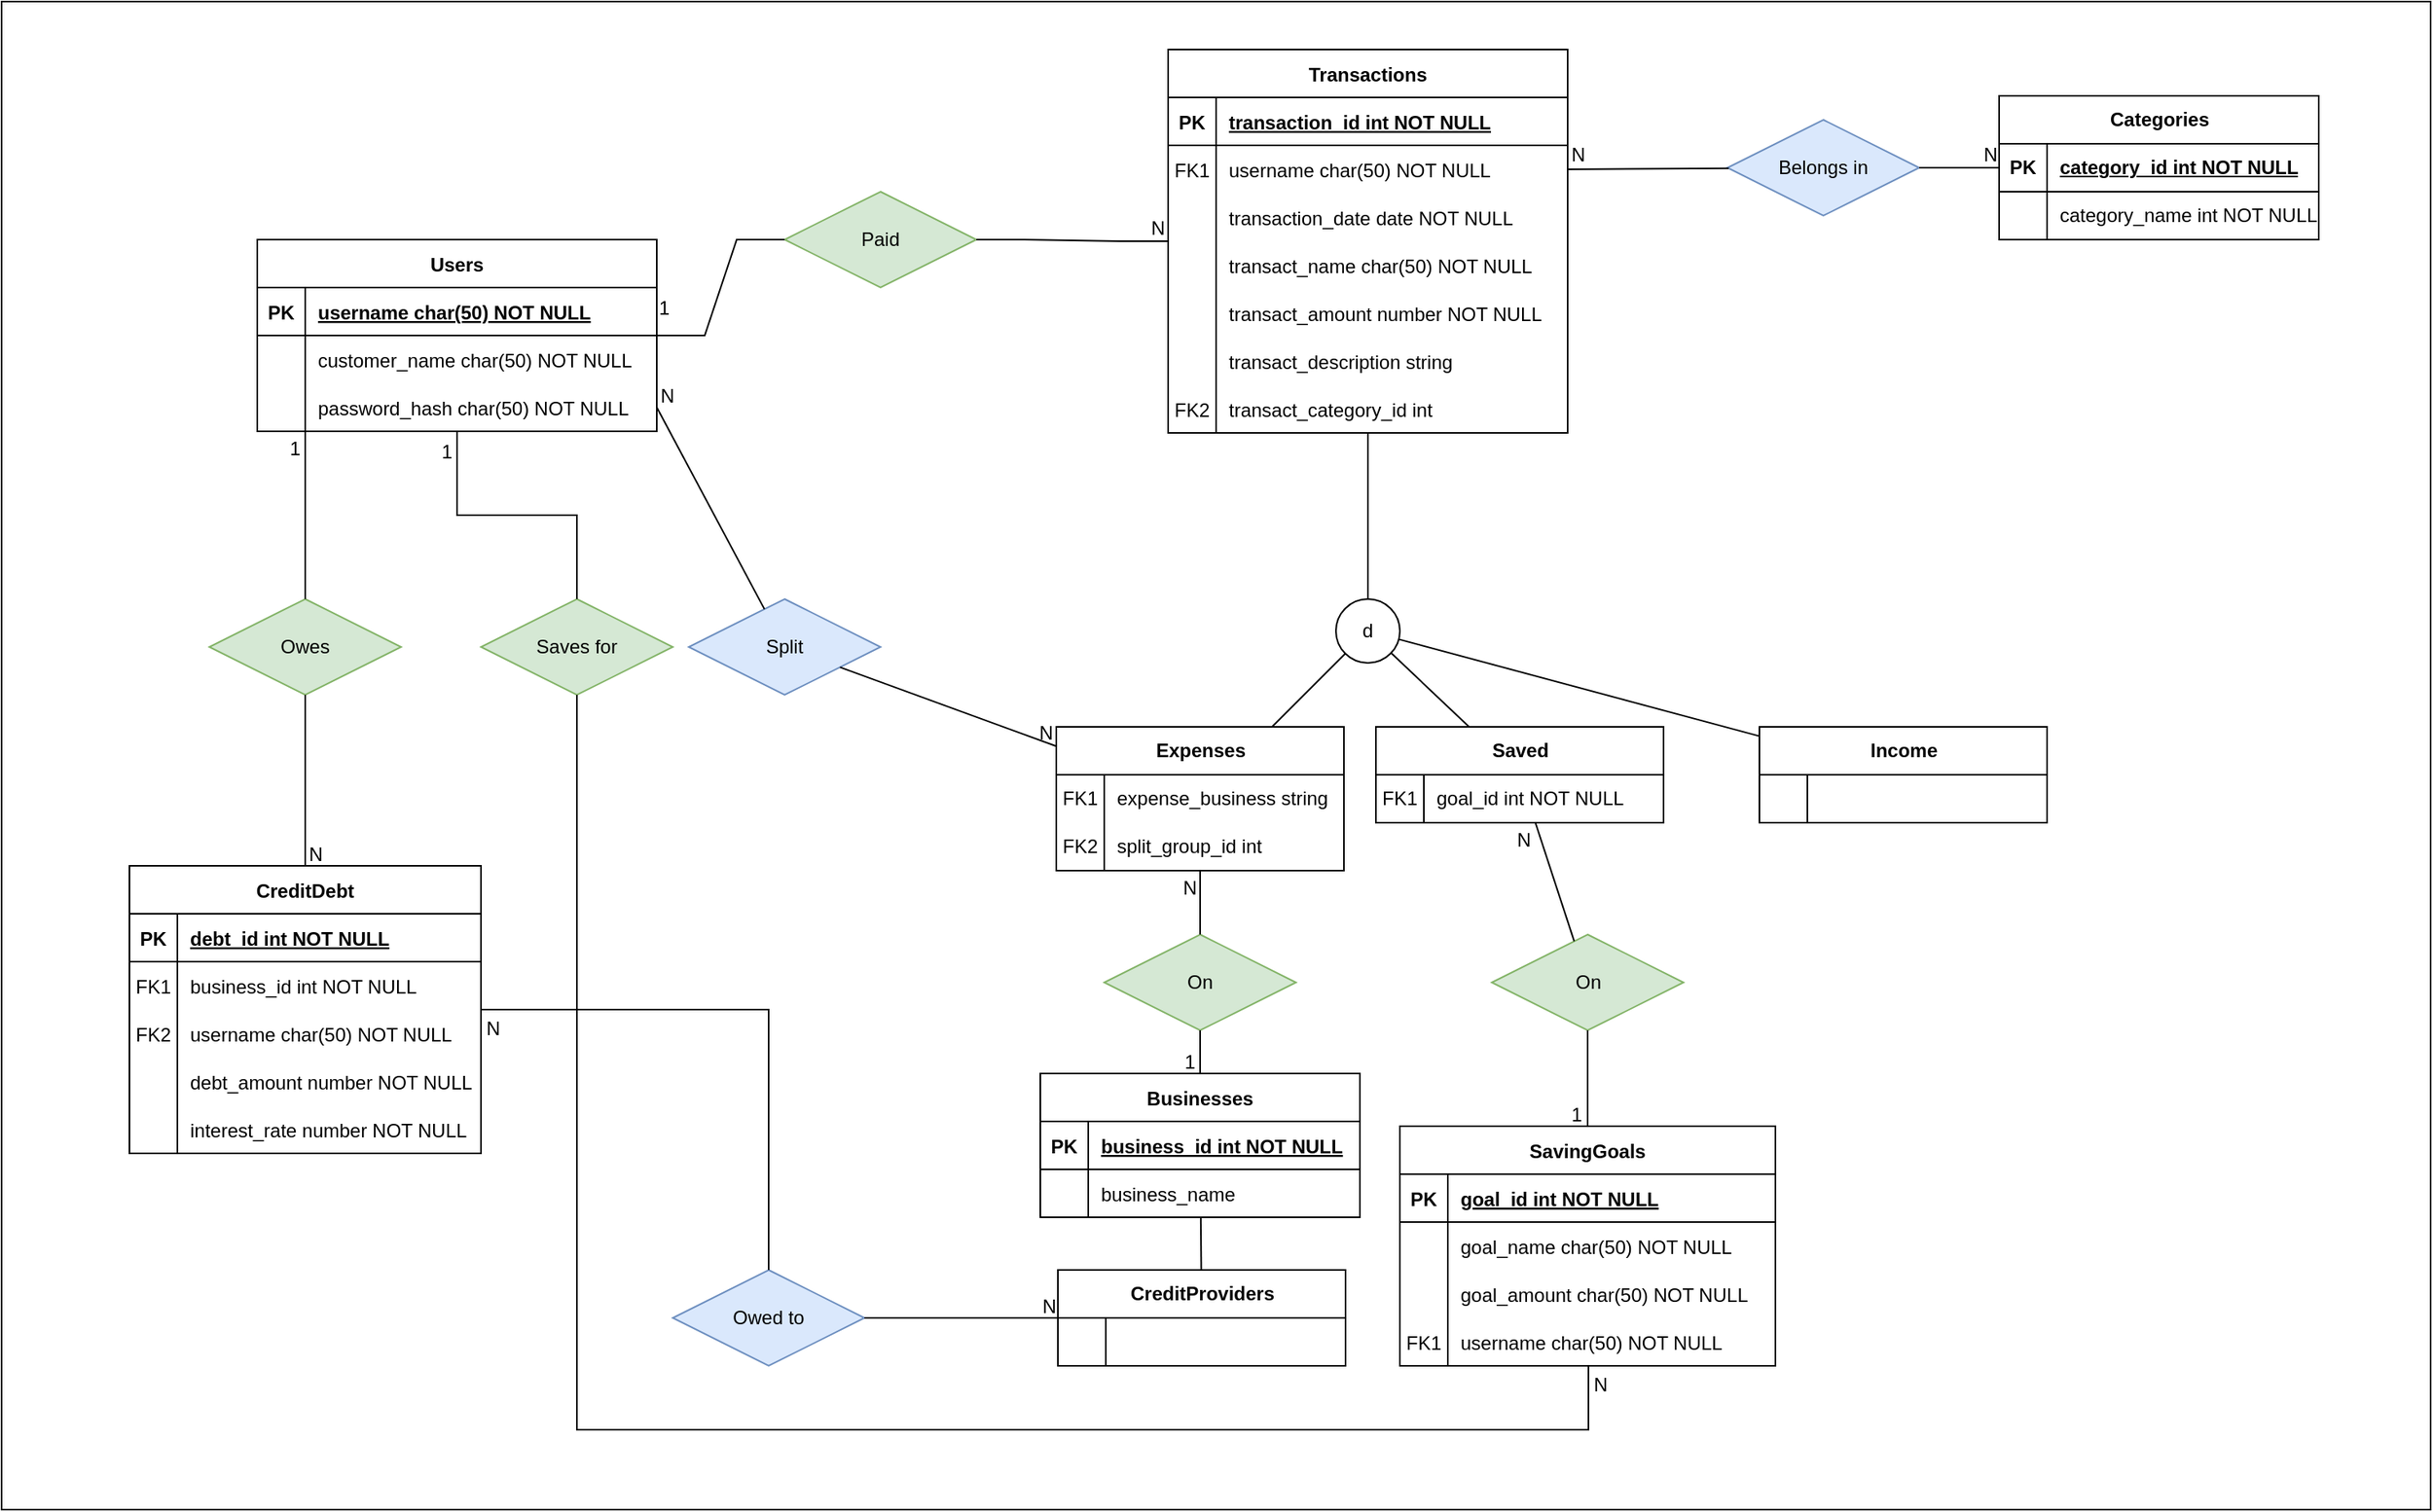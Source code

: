 <mxfile version="26.0.4">
  <diagram id="R2lEEEUBdFMjLlhIrx00" name="Page-1">
    <mxGraphModel dx="2443" dy="929" grid="1" gridSize="10" guides="1" tooltips="1" connect="1" arrows="1" fold="1" page="1" pageScale="1" pageWidth="850" pageHeight="1100" math="0" shadow="0" extFonts="Permanent Marker^https://fonts.googleapis.com/css?family=Permanent+Marker">
      <root>
        <mxCell id="0" />
        <mxCell id="1" parent="0" />
        <mxCell id="tfJvLfBCRSA_W7kXZSC0-246" value="" style="rounded=0;whiteSpace=wrap;html=1;" vertex="1" parent="1">
          <mxGeometry x="-360" y="16" width="1520" height="944" as="geometry" />
        </mxCell>
        <mxCell id="C-vyLk0tnHw3VtMMgP7b-2" value="Transactions" style="shape=table;startSize=30;container=1;collapsible=1;childLayout=tableLayout;fixedRows=1;rowLines=0;fontStyle=1;align=center;resizeLast=1;" parent="1" vertex="1">
          <mxGeometry x="370" y="46" width="250" height="240" as="geometry" />
        </mxCell>
        <mxCell id="C-vyLk0tnHw3VtMMgP7b-3" value="" style="shape=partialRectangle;collapsible=0;dropTarget=0;pointerEvents=0;fillColor=none;points=[[0,0.5],[1,0.5]];portConstraint=eastwest;top=0;left=0;right=0;bottom=1;" parent="C-vyLk0tnHw3VtMMgP7b-2" vertex="1">
          <mxGeometry y="30" width="250" height="30" as="geometry" />
        </mxCell>
        <mxCell id="C-vyLk0tnHw3VtMMgP7b-4" value="PK" style="shape=partialRectangle;overflow=hidden;connectable=0;fillColor=none;top=0;left=0;bottom=0;right=0;fontStyle=1;" parent="C-vyLk0tnHw3VtMMgP7b-3" vertex="1">
          <mxGeometry width="30" height="30" as="geometry">
            <mxRectangle width="30" height="30" as="alternateBounds" />
          </mxGeometry>
        </mxCell>
        <mxCell id="C-vyLk0tnHw3VtMMgP7b-5" value="transaction_id int NOT NULL " style="shape=partialRectangle;overflow=hidden;connectable=0;fillColor=none;top=0;left=0;bottom=0;right=0;align=left;spacingLeft=6;fontStyle=5;" parent="C-vyLk0tnHw3VtMMgP7b-3" vertex="1">
          <mxGeometry x="30" width="220" height="30" as="geometry">
            <mxRectangle width="220" height="30" as="alternateBounds" />
          </mxGeometry>
        </mxCell>
        <mxCell id="C-vyLk0tnHw3VtMMgP7b-6" value="" style="shape=partialRectangle;collapsible=0;dropTarget=0;pointerEvents=0;fillColor=none;points=[[0,0.5],[1,0.5]];portConstraint=eastwest;top=0;left=0;right=0;bottom=0;" parent="C-vyLk0tnHw3VtMMgP7b-2" vertex="1">
          <mxGeometry y="60" width="250" height="30" as="geometry" />
        </mxCell>
        <mxCell id="C-vyLk0tnHw3VtMMgP7b-7" value="FK1" style="shape=partialRectangle;overflow=hidden;connectable=0;fillColor=none;top=0;left=0;bottom=0;right=0;" parent="C-vyLk0tnHw3VtMMgP7b-6" vertex="1">
          <mxGeometry width="30" height="30" as="geometry">
            <mxRectangle width="30" height="30" as="alternateBounds" />
          </mxGeometry>
        </mxCell>
        <mxCell id="C-vyLk0tnHw3VtMMgP7b-8" value="username char(50) NOT NULL" style="shape=partialRectangle;overflow=hidden;connectable=0;fillColor=none;top=0;left=0;bottom=0;right=0;align=left;spacingLeft=6;" parent="C-vyLk0tnHw3VtMMgP7b-6" vertex="1">
          <mxGeometry x="30" width="220" height="30" as="geometry">
            <mxRectangle width="220" height="30" as="alternateBounds" />
          </mxGeometry>
        </mxCell>
        <mxCell id="C-vyLk0tnHw3VtMMgP7b-9" value="" style="shape=partialRectangle;collapsible=0;dropTarget=0;pointerEvents=0;fillColor=none;points=[[0,0.5],[1,0.5]];portConstraint=eastwest;top=0;left=0;right=0;bottom=0;" parent="C-vyLk0tnHw3VtMMgP7b-2" vertex="1">
          <mxGeometry y="90" width="250" height="30" as="geometry" />
        </mxCell>
        <mxCell id="C-vyLk0tnHw3VtMMgP7b-10" value="" style="shape=partialRectangle;overflow=hidden;connectable=0;fillColor=none;top=0;left=0;bottom=0;right=0;" parent="C-vyLk0tnHw3VtMMgP7b-9" vertex="1">
          <mxGeometry width="30" height="30" as="geometry">
            <mxRectangle width="30" height="30" as="alternateBounds" />
          </mxGeometry>
        </mxCell>
        <mxCell id="C-vyLk0tnHw3VtMMgP7b-11" value="transaction_date date NOT NULL" style="shape=partialRectangle;overflow=hidden;connectable=0;fillColor=none;top=0;left=0;bottom=0;right=0;align=left;spacingLeft=6;" parent="C-vyLk0tnHw3VtMMgP7b-9" vertex="1">
          <mxGeometry x="30" width="220" height="30" as="geometry">
            <mxRectangle width="220" height="30" as="alternateBounds" />
          </mxGeometry>
        </mxCell>
        <mxCell id="tfJvLfBCRSA_W7kXZSC0-17" value="" style="shape=partialRectangle;collapsible=0;dropTarget=0;pointerEvents=0;fillColor=none;points=[[0,0.5],[1,0.5]];portConstraint=eastwest;top=0;left=0;right=0;bottom=0;" vertex="1" parent="C-vyLk0tnHw3VtMMgP7b-2">
          <mxGeometry y="120" width="250" height="30" as="geometry" />
        </mxCell>
        <mxCell id="tfJvLfBCRSA_W7kXZSC0-18" value="" style="shape=partialRectangle;overflow=hidden;connectable=0;fillColor=none;top=0;left=0;bottom=0;right=0;" vertex="1" parent="tfJvLfBCRSA_W7kXZSC0-17">
          <mxGeometry width="30" height="30" as="geometry">
            <mxRectangle width="30" height="30" as="alternateBounds" />
          </mxGeometry>
        </mxCell>
        <mxCell id="tfJvLfBCRSA_W7kXZSC0-19" value="transact_name char(50) NOT NULL" style="shape=partialRectangle;overflow=hidden;connectable=0;fillColor=none;top=0;left=0;bottom=0;right=0;align=left;spacingLeft=6;" vertex="1" parent="tfJvLfBCRSA_W7kXZSC0-17">
          <mxGeometry x="30" width="220" height="30" as="geometry">
            <mxRectangle width="220" height="30" as="alternateBounds" />
          </mxGeometry>
        </mxCell>
        <mxCell id="tfJvLfBCRSA_W7kXZSC0-20" value="" style="shape=partialRectangle;collapsible=0;dropTarget=0;pointerEvents=0;fillColor=none;points=[[0,0.5],[1,0.5]];portConstraint=eastwest;top=0;left=0;right=0;bottom=0;" vertex="1" parent="C-vyLk0tnHw3VtMMgP7b-2">
          <mxGeometry y="150" width="250" height="30" as="geometry" />
        </mxCell>
        <mxCell id="tfJvLfBCRSA_W7kXZSC0-21" value="" style="shape=partialRectangle;overflow=hidden;connectable=0;fillColor=none;top=0;left=0;bottom=0;right=0;" vertex="1" parent="tfJvLfBCRSA_W7kXZSC0-20">
          <mxGeometry width="30" height="30" as="geometry">
            <mxRectangle width="30" height="30" as="alternateBounds" />
          </mxGeometry>
        </mxCell>
        <mxCell id="tfJvLfBCRSA_W7kXZSC0-22" value="transact_amount number NOT NULL" style="shape=partialRectangle;overflow=hidden;connectable=0;fillColor=none;top=0;left=0;bottom=0;right=0;align=left;spacingLeft=6;" vertex="1" parent="tfJvLfBCRSA_W7kXZSC0-20">
          <mxGeometry x="30" width="220" height="30" as="geometry">
            <mxRectangle width="220" height="30" as="alternateBounds" />
          </mxGeometry>
        </mxCell>
        <mxCell id="tfJvLfBCRSA_W7kXZSC0-35" value="" style="shape=partialRectangle;collapsible=0;dropTarget=0;pointerEvents=0;fillColor=none;points=[[0,0.5],[1,0.5]];portConstraint=eastwest;top=0;left=0;right=0;bottom=0;" vertex="1" parent="C-vyLk0tnHw3VtMMgP7b-2">
          <mxGeometry y="180" width="250" height="30" as="geometry" />
        </mxCell>
        <mxCell id="tfJvLfBCRSA_W7kXZSC0-36" value="" style="shape=partialRectangle;overflow=hidden;connectable=0;fillColor=none;top=0;left=0;bottom=0;right=0;" vertex="1" parent="tfJvLfBCRSA_W7kXZSC0-35">
          <mxGeometry width="30" height="30" as="geometry">
            <mxRectangle width="30" height="30" as="alternateBounds" />
          </mxGeometry>
        </mxCell>
        <mxCell id="tfJvLfBCRSA_W7kXZSC0-37" value="transact_description string" style="shape=partialRectangle;overflow=hidden;connectable=0;fillColor=none;top=0;left=0;bottom=0;right=0;align=left;spacingLeft=6;" vertex="1" parent="tfJvLfBCRSA_W7kXZSC0-35">
          <mxGeometry x="30" width="220" height="30" as="geometry">
            <mxRectangle width="220" height="30" as="alternateBounds" />
          </mxGeometry>
        </mxCell>
        <mxCell id="tfJvLfBCRSA_W7kXZSC0-173" value="" style="shape=partialRectangle;collapsible=0;dropTarget=0;pointerEvents=0;fillColor=none;points=[[0,0.5],[1,0.5]];portConstraint=eastwest;top=0;left=0;right=0;bottom=0;" vertex="1" parent="C-vyLk0tnHw3VtMMgP7b-2">
          <mxGeometry y="210" width="250" height="30" as="geometry" />
        </mxCell>
        <mxCell id="tfJvLfBCRSA_W7kXZSC0-174" value="FK2" style="shape=partialRectangle;overflow=hidden;connectable=0;fillColor=none;top=0;left=0;bottom=0;right=0;" vertex="1" parent="tfJvLfBCRSA_W7kXZSC0-173">
          <mxGeometry width="30" height="30" as="geometry">
            <mxRectangle width="30" height="30" as="alternateBounds" />
          </mxGeometry>
        </mxCell>
        <mxCell id="tfJvLfBCRSA_W7kXZSC0-175" value="transact_category_id int" style="shape=partialRectangle;overflow=hidden;connectable=0;fillColor=none;top=0;left=0;bottom=0;right=0;align=left;spacingLeft=6;" vertex="1" parent="tfJvLfBCRSA_W7kXZSC0-173">
          <mxGeometry x="30" width="220" height="30" as="geometry">
            <mxRectangle width="220" height="30" as="alternateBounds" />
          </mxGeometry>
        </mxCell>
        <mxCell id="C-vyLk0tnHw3VtMMgP7b-23" value="Users" style="shape=table;startSize=30;container=1;collapsible=1;childLayout=tableLayout;fixedRows=1;rowLines=0;fontStyle=1;align=center;resizeLast=1;" parent="1" vertex="1">
          <mxGeometry x="-200" y="165" width="250" height="120" as="geometry" />
        </mxCell>
        <mxCell id="C-vyLk0tnHw3VtMMgP7b-24" value="" style="shape=partialRectangle;collapsible=0;dropTarget=0;pointerEvents=0;fillColor=none;points=[[0,0.5],[1,0.5]];portConstraint=eastwest;top=0;left=0;right=0;bottom=1;" parent="C-vyLk0tnHw3VtMMgP7b-23" vertex="1">
          <mxGeometry y="30" width="250" height="30" as="geometry" />
        </mxCell>
        <mxCell id="C-vyLk0tnHw3VtMMgP7b-25" value="PK" style="shape=partialRectangle;overflow=hidden;connectable=0;fillColor=none;top=0;left=0;bottom=0;right=0;fontStyle=1;" parent="C-vyLk0tnHw3VtMMgP7b-24" vertex="1">
          <mxGeometry width="30" height="30" as="geometry">
            <mxRectangle width="30" height="30" as="alternateBounds" />
          </mxGeometry>
        </mxCell>
        <mxCell id="C-vyLk0tnHw3VtMMgP7b-26" value="username char(50) NOT NULL " style="shape=partialRectangle;overflow=hidden;connectable=0;fillColor=none;top=0;left=0;bottom=0;right=0;align=left;spacingLeft=6;fontStyle=5;" parent="C-vyLk0tnHw3VtMMgP7b-24" vertex="1">
          <mxGeometry x="30" width="220" height="30" as="geometry">
            <mxRectangle width="220" height="30" as="alternateBounds" />
          </mxGeometry>
        </mxCell>
        <mxCell id="C-vyLk0tnHw3VtMMgP7b-27" value="" style="shape=partialRectangle;collapsible=0;dropTarget=0;pointerEvents=0;fillColor=none;points=[[0,0.5],[1,0.5]];portConstraint=eastwest;top=0;left=0;right=0;bottom=0;" parent="C-vyLk0tnHw3VtMMgP7b-23" vertex="1">
          <mxGeometry y="60" width="250" height="30" as="geometry" />
        </mxCell>
        <mxCell id="C-vyLk0tnHw3VtMMgP7b-28" value="" style="shape=partialRectangle;overflow=hidden;connectable=0;fillColor=none;top=0;left=0;bottom=0;right=0;" parent="C-vyLk0tnHw3VtMMgP7b-27" vertex="1">
          <mxGeometry width="30" height="30" as="geometry">
            <mxRectangle width="30" height="30" as="alternateBounds" />
          </mxGeometry>
        </mxCell>
        <mxCell id="C-vyLk0tnHw3VtMMgP7b-29" value="customer_name char(50) NOT NULL" style="shape=partialRectangle;overflow=hidden;connectable=0;fillColor=none;top=0;left=0;bottom=0;right=0;align=left;spacingLeft=6;" parent="C-vyLk0tnHw3VtMMgP7b-27" vertex="1">
          <mxGeometry x="30" width="220" height="30" as="geometry">
            <mxRectangle width="220" height="30" as="alternateBounds" />
          </mxGeometry>
        </mxCell>
        <mxCell id="tfJvLfBCRSA_W7kXZSC0-1" value="" style="shape=partialRectangle;collapsible=0;dropTarget=0;pointerEvents=0;fillColor=none;points=[[0,0.5],[1,0.5]];portConstraint=eastwest;top=0;left=0;right=0;bottom=0;" vertex="1" parent="C-vyLk0tnHw3VtMMgP7b-23">
          <mxGeometry y="90" width="250" height="30" as="geometry" />
        </mxCell>
        <mxCell id="tfJvLfBCRSA_W7kXZSC0-2" value="" style="shape=partialRectangle;overflow=hidden;connectable=0;fillColor=none;top=0;left=0;bottom=0;right=0;" vertex="1" parent="tfJvLfBCRSA_W7kXZSC0-1">
          <mxGeometry width="30" height="30" as="geometry">
            <mxRectangle width="30" height="30" as="alternateBounds" />
          </mxGeometry>
        </mxCell>
        <mxCell id="tfJvLfBCRSA_W7kXZSC0-3" value="password_hash char(50) NOT NULL" style="shape=partialRectangle;overflow=hidden;connectable=0;fillColor=none;top=0;left=0;bottom=0;right=0;align=left;spacingLeft=6;" vertex="1" parent="tfJvLfBCRSA_W7kXZSC0-1">
          <mxGeometry x="30" width="220" height="30" as="geometry">
            <mxRectangle width="220" height="30" as="alternateBounds" />
          </mxGeometry>
        </mxCell>
        <mxCell id="tfJvLfBCRSA_W7kXZSC0-52" value="Categories" style="shape=table;startSize=30;container=1;collapsible=1;childLayout=tableLayout;fixedRows=1;rowLines=0;fontStyle=1;align=center;resizeLast=1;html=1;" vertex="1" parent="1">
          <mxGeometry x="890" y="75" width="200" height="90" as="geometry" />
        </mxCell>
        <mxCell id="tfJvLfBCRSA_W7kXZSC0-53" value="" style="shape=tableRow;horizontal=0;startSize=0;swimlaneHead=0;swimlaneBody=0;fillColor=none;collapsible=0;dropTarget=0;points=[[0,0.5],[1,0.5]];portConstraint=eastwest;top=0;left=0;right=0;bottom=1;" vertex="1" parent="tfJvLfBCRSA_W7kXZSC0-52">
          <mxGeometry y="30" width="200" height="30" as="geometry" />
        </mxCell>
        <mxCell id="tfJvLfBCRSA_W7kXZSC0-54" value="PK" style="shape=partialRectangle;connectable=0;fillColor=none;top=0;left=0;bottom=0;right=0;fontStyle=1;overflow=hidden;whiteSpace=wrap;html=1;" vertex="1" parent="tfJvLfBCRSA_W7kXZSC0-53">
          <mxGeometry width="30" height="30" as="geometry">
            <mxRectangle width="30" height="30" as="alternateBounds" />
          </mxGeometry>
        </mxCell>
        <mxCell id="tfJvLfBCRSA_W7kXZSC0-55" value="category_id int NOT NULL" style="shape=partialRectangle;connectable=0;fillColor=none;top=0;left=0;bottom=0;right=0;align=left;spacingLeft=6;fontStyle=5;overflow=hidden;whiteSpace=wrap;html=1;" vertex="1" parent="tfJvLfBCRSA_W7kXZSC0-53">
          <mxGeometry x="30" width="170" height="30" as="geometry">
            <mxRectangle width="170" height="30" as="alternateBounds" />
          </mxGeometry>
        </mxCell>
        <mxCell id="tfJvLfBCRSA_W7kXZSC0-56" value="" style="shape=tableRow;horizontal=0;startSize=0;swimlaneHead=0;swimlaneBody=0;fillColor=none;collapsible=0;dropTarget=0;points=[[0,0.5],[1,0.5]];portConstraint=eastwest;top=0;left=0;right=0;bottom=0;" vertex="1" parent="tfJvLfBCRSA_W7kXZSC0-52">
          <mxGeometry y="60" width="200" height="30" as="geometry" />
        </mxCell>
        <mxCell id="tfJvLfBCRSA_W7kXZSC0-57" value="" style="shape=partialRectangle;connectable=0;fillColor=none;top=0;left=0;bottom=0;right=0;editable=1;overflow=hidden;whiteSpace=wrap;html=1;" vertex="1" parent="tfJvLfBCRSA_W7kXZSC0-56">
          <mxGeometry width="30" height="30" as="geometry">
            <mxRectangle width="30" height="30" as="alternateBounds" />
          </mxGeometry>
        </mxCell>
        <mxCell id="tfJvLfBCRSA_W7kXZSC0-58" value="category_name int NOT NULL" style="shape=partialRectangle;connectable=0;fillColor=none;top=0;left=0;bottom=0;right=0;align=left;spacingLeft=6;overflow=hidden;whiteSpace=wrap;html=1;" vertex="1" parent="tfJvLfBCRSA_W7kXZSC0-56">
          <mxGeometry x="30" width="170" height="30" as="geometry">
            <mxRectangle width="170" height="30" as="alternateBounds" />
          </mxGeometry>
        </mxCell>
        <mxCell id="tfJvLfBCRSA_W7kXZSC0-68" value="Paid" style="shape=rhombus;perimeter=rhombusPerimeter;whiteSpace=wrap;html=1;align=center;fillColor=#d5e8d4;strokeColor=#82b366;" vertex="1" parent="1">
          <mxGeometry x="130" y="135" width="120" height="60" as="geometry" />
        </mxCell>
        <mxCell id="tfJvLfBCRSA_W7kXZSC0-69" value="" style="endArrow=none;html=1;rounded=0;edgeStyle=entityRelationEdgeStyle;" edge="1" parent="1" source="C-vyLk0tnHw3VtMMgP7b-23" target="tfJvLfBCRSA_W7kXZSC0-68">
          <mxGeometry relative="1" as="geometry">
            <mxPoint x="310" y="50" as="sourcePoint" />
            <mxPoint x="470" y="50" as="targetPoint" />
          </mxGeometry>
        </mxCell>
        <mxCell id="tfJvLfBCRSA_W7kXZSC0-70" value="1" style="resizable=0;html=1;whiteSpace=wrap;align=right;verticalAlign=bottom;" connectable="0" vertex="1" parent="tfJvLfBCRSA_W7kXZSC0-69">
          <mxGeometry x="1" relative="1" as="geometry">
            <mxPoint x="-70" y="51" as="offset" />
          </mxGeometry>
        </mxCell>
        <mxCell id="tfJvLfBCRSA_W7kXZSC0-71" value="" style="endArrow=none;html=1;rounded=0;edgeStyle=entityRelationEdgeStyle;" edge="1" parent="1" source="tfJvLfBCRSA_W7kXZSC0-68" target="C-vyLk0tnHw3VtMMgP7b-2">
          <mxGeometry relative="1" as="geometry">
            <mxPoint x="310" y="50" as="sourcePoint" />
            <mxPoint x="420" y="60" as="targetPoint" />
          </mxGeometry>
        </mxCell>
        <mxCell id="tfJvLfBCRSA_W7kXZSC0-72" value="N" style="resizable=0;html=1;whiteSpace=wrap;align=right;verticalAlign=bottom;" connectable="0" vertex="1" parent="tfJvLfBCRSA_W7kXZSC0-71">
          <mxGeometry x="1" relative="1" as="geometry" />
        </mxCell>
        <mxCell id="tfJvLfBCRSA_W7kXZSC0-73" value="Split" style="shape=rhombus;perimeter=rhombusPerimeter;whiteSpace=wrap;html=1;align=center;fillColor=#dae8fc;strokeColor=#6c8ebf;" vertex="1" parent="1">
          <mxGeometry x="70" y="390" width="120" height="60" as="geometry" />
        </mxCell>
        <mxCell id="tfJvLfBCRSA_W7kXZSC0-77" value="" style="endArrow=none;html=1;rounded=0;" edge="1" parent="1" source="tfJvLfBCRSA_W7kXZSC0-73" target="tfJvLfBCRSA_W7kXZSC0-118">
          <mxGeometry relative="1" as="geometry">
            <mxPoint x="250" y="250" as="sourcePoint" />
            <mxPoint x="410" y="250" as="targetPoint" />
          </mxGeometry>
        </mxCell>
        <mxCell id="tfJvLfBCRSA_W7kXZSC0-78" value="N" style="resizable=0;html=1;whiteSpace=wrap;align=right;verticalAlign=bottom;" connectable="0" vertex="1" parent="tfJvLfBCRSA_W7kXZSC0-77">
          <mxGeometry x="1" relative="1" as="geometry" />
        </mxCell>
        <mxCell id="tfJvLfBCRSA_W7kXZSC0-82" value="" style="endArrow=none;html=1;rounded=0;entryX=1;entryY=0.5;entryDx=0;entryDy=0;" edge="1" parent="1" source="tfJvLfBCRSA_W7kXZSC0-73" target="tfJvLfBCRSA_W7kXZSC0-1">
          <mxGeometry relative="1" as="geometry">
            <mxPoint x="260" y="330" as="sourcePoint" />
            <mxPoint x="380" y="275" as="targetPoint" />
          </mxGeometry>
        </mxCell>
        <mxCell id="tfJvLfBCRSA_W7kXZSC0-83" value="N" style="resizable=0;html=1;whiteSpace=wrap;align=right;verticalAlign=bottom;" connectable="0" vertex="1" parent="tfJvLfBCRSA_W7kXZSC0-82">
          <mxGeometry x="1" relative="1" as="geometry">
            <mxPoint x="12" y="1" as="offset" />
          </mxGeometry>
        </mxCell>
        <mxCell id="tfJvLfBCRSA_W7kXZSC0-84" value="Belongs in" style="shape=rhombus;perimeter=rhombusPerimeter;whiteSpace=wrap;html=1;align=center;fillColor=#dae8fc;strokeColor=#6c8ebf;" vertex="1" parent="1">
          <mxGeometry x="720" y="90" width="120" height="60" as="geometry" />
        </mxCell>
        <mxCell id="tfJvLfBCRSA_W7kXZSC0-88" value="" style="endArrow=none;html=1;rounded=0;" edge="1" parent="1" source="tfJvLfBCRSA_W7kXZSC0-84" target="tfJvLfBCRSA_W7kXZSC0-52">
          <mxGeometry relative="1" as="geometry">
            <mxPoint x="270" y="175" as="sourcePoint" />
            <mxPoint x="390" y="205" as="targetPoint" />
          </mxGeometry>
        </mxCell>
        <mxCell id="tfJvLfBCRSA_W7kXZSC0-89" value="N" style="resizable=0;html=1;whiteSpace=wrap;align=right;verticalAlign=bottom;" connectable="0" vertex="1" parent="tfJvLfBCRSA_W7kXZSC0-88">
          <mxGeometry x="1" relative="1" as="geometry" />
        </mxCell>
        <mxCell id="tfJvLfBCRSA_W7kXZSC0-91" value="" style="endArrow=none;html=1;rounded=0;entryX=1;entryY=0.5;entryDx=0;entryDy=0;" edge="1" parent="1" source="tfJvLfBCRSA_W7kXZSC0-84" target="C-vyLk0tnHw3VtMMgP7b-6">
          <mxGeometry relative="1" as="geometry">
            <mxPoint x="780" y="170" as="sourcePoint" />
            <mxPoint x="780" y="330" as="targetPoint" />
          </mxGeometry>
        </mxCell>
        <mxCell id="tfJvLfBCRSA_W7kXZSC0-92" value="N" style="resizable=0;html=1;whiteSpace=wrap;align=right;verticalAlign=bottom;" connectable="0" vertex="1" parent="tfJvLfBCRSA_W7kXZSC0-91">
          <mxGeometry x="1" relative="1" as="geometry">
            <mxPoint x="12" as="offset" />
          </mxGeometry>
        </mxCell>
        <mxCell id="tfJvLfBCRSA_W7kXZSC0-116" value="d" style="ellipse;whiteSpace=wrap;html=1;aspect=fixed;" vertex="1" parent="1">
          <mxGeometry x="475" y="390" width="40" height="40" as="geometry" />
        </mxCell>
        <mxCell id="tfJvLfBCRSA_W7kXZSC0-117" value="" style="endArrow=none;html=1;rounded=0;entryX=0.5;entryY=1;entryDx=0;entryDy=0;" edge="1" parent="1" source="tfJvLfBCRSA_W7kXZSC0-116" target="C-vyLk0tnHw3VtMMgP7b-2">
          <mxGeometry width="50" height="50" relative="1" as="geometry">
            <mxPoint x="410" y="360" as="sourcePoint" />
            <mxPoint x="460" y="310" as="targetPoint" />
          </mxGeometry>
        </mxCell>
        <mxCell id="tfJvLfBCRSA_W7kXZSC0-118" value="Expenses" style="shape=table;startSize=30;container=1;collapsible=1;childLayout=tableLayout;fixedRows=1;rowLines=0;fontStyle=1;align=center;resizeLast=1;html=1;" vertex="1" parent="1">
          <mxGeometry x="300" y="470" width="180" height="90" as="geometry" />
        </mxCell>
        <mxCell id="tfJvLfBCRSA_W7kXZSC0-122" value="" style="shape=tableRow;horizontal=0;startSize=0;swimlaneHead=0;swimlaneBody=0;fillColor=none;collapsible=0;dropTarget=0;points=[[0,0.5],[1,0.5]];portConstraint=eastwest;top=0;left=0;right=0;bottom=0;" vertex="1" parent="tfJvLfBCRSA_W7kXZSC0-118">
          <mxGeometry y="30" width="180" height="30" as="geometry" />
        </mxCell>
        <mxCell id="tfJvLfBCRSA_W7kXZSC0-123" value="FK1" style="shape=partialRectangle;connectable=0;fillColor=none;top=0;left=0;bottom=0;right=0;editable=1;overflow=hidden;whiteSpace=wrap;html=1;" vertex="1" parent="tfJvLfBCRSA_W7kXZSC0-122">
          <mxGeometry width="30" height="30" as="geometry">
            <mxRectangle width="30" height="30" as="alternateBounds" />
          </mxGeometry>
        </mxCell>
        <mxCell id="tfJvLfBCRSA_W7kXZSC0-124" value="&lt;span style=&quot;text-wrap: nowrap;&quot;&gt;expense_business string&lt;/span&gt;" style="shape=partialRectangle;connectable=0;fillColor=none;top=0;left=0;bottom=0;right=0;align=left;spacingLeft=6;overflow=hidden;whiteSpace=wrap;html=1;" vertex="1" parent="tfJvLfBCRSA_W7kXZSC0-122">
          <mxGeometry x="30" width="150" height="30" as="geometry">
            <mxRectangle width="150" height="30" as="alternateBounds" />
          </mxGeometry>
        </mxCell>
        <mxCell id="tfJvLfBCRSA_W7kXZSC0-161" value="" style="shape=tableRow;horizontal=0;startSize=0;swimlaneHead=0;swimlaneBody=0;fillColor=none;collapsible=0;dropTarget=0;points=[[0,0.5],[1,0.5]];portConstraint=eastwest;top=0;left=0;right=0;bottom=0;" vertex="1" parent="tfJvLfBCRSA_W7kXZSC0-118">
          <mxGeometry y="60" width="180" height="30" as="geometry" />
        </mxCell>
        <mxCell id="tfJvLfBCRSA_W7kXZSC0-162" value="FK2" style="shape=partialRectangle;connectable=0;fillColor=none;top=0;left=0;bottom=0;right=0;editable=1;overflow=hidden;whiteSpace=wrap;html=1;" vertex="1" parent="tfJvLfBCRSA_W7kXZSC0-161">
          <mxGeometry width="30" height="30" as="geometry">
            <mxRectangle width="30" height="30" as="alternateBounds" />
          </mxGeometry>
        </mxCell>
        <mxCell id="tfJvLfBCRSA_W7kXZSC0-163" value="&lt;span style=&quot;text-wrap: nowrap;&quot;&gt;split_group_id int&amp;nbsp;&lt;/span&gt;" style="shape=partialRectangle;connectable=0;fillColor=none;top=0;left=0;bottom=0;right=0;align=left;spacingLeft=6;overflow=hidden;whiteSpace=wrap;html=1;" vertex="1" parent="tfJvLfBCRSA_W7kXZSC0-161">
          <mxGeometry x="30" width="150" height="30" as="geometry">
            <mxRectangle width="150" height="30" as="alternateBounds" />
          </mxGeometry>
        </mxCell>
        <mxCell id="tfJvLfBCRSA_W7kXZSC0-131" value="Income" style="shape=table;startSize=30;container=1;collapsible=1;childLayout=tableLayout;fixedRows=1;rowLines=0;fontStyle=1;align=center;resizeLast=1;html=1;" vertex="1" parent="1">
          <mxGeometry x="740" y="470" width="180" height="60" as="geometry" />
        </mxCell>
        <mxCell id="tfJvLfBCRSA_W7kXZSC0-138" value="" style="shape=tableRow;horizontal=0;startSize=0;swimlaneHead=0;swimlaneBody=0;fillColor=none;collapsible=0;dropTarget=0;points=[[0,0.5],[1,0.5]];portConstraint=eastwest;top=0;left=0;right=0;bottom=0;" vertex="1" parent="tfJvLfBCRSA_W7kXZSC0-131">
          <mxGeometry y="30" width="180" height="30" as="geometry" />
        </mxCell>
        <mxCell id="tfJvLfBCRSA_W7kXZSC0-139" value="" style="shape=partialRectangle;connectable=0;fillColor=none;top=0;left=0;bottom=0;right=0;editable=1;overflow=hidden;whiteSpace=wrap;html=1;" vertex="1" parent="tfJvLfBCRSA_W7kXZSC0-138">
          <mxGeometry width="30" height="30" as="geometry">
            <mxRectangle width="30" height="30" as="alternateBounds" />
          </mxGeometry>
        </mxCell>
        <mxCell id="tfJvLfBCRSA_W7kXZSC0-140" value="" style="shape=partialRectangle;connectable=0;fillColor=none;top=0;left=0;bottom=0;right=0;align=left;spacingLeft=6;overflow=hidden;whiteSpace=wrap;html=1;" vertex="1" parent="tfJvLfBCRSA_W7kXZSC0-138">
          <mxGeometry x="30" width="150" height="30" as="geometry">
            <mxRectangle width="150" height="30" as="alternateBounds" />
          </mxGeometry>
        </mxCell>
        <mxCell id="tfJvLfBCRSA_W7kXZSC0-144" value="" style="endArrow=none;html=1;rounded=0;" edge="1" parent="1" source="tfJvLfBCRSA_W7kXZSC0-131" target="tfJvLfBCRSA_W7kXZSC0-116">
          <mxGeometry width="50" height="50" relative="1" as="geometry">
            <mxPoint x="505" y="400" as="sourcePoint" />
            <mxPoint x="505" y="360" as="targetPoint" />
          </mxGeometry>
        </mxCell>
        <mxCell id="tfJvLfBCRSA_W7kXZSC0-145" value="" style="endArrow=none;html=1;rounded=0;" edge="1" parent="1" target="tfJvLfBCRSA_W7kXZSC0-116">
          <mxGeometry width="50" height="50" relative="1" as="geometry">
            <mxPoint x="515" y="410" as="sourcePoint" />
            <mxPoint x="515" y="370" as="targetPoint" />
          </mxGeometry>
        </mxCell>
        <mxCell id="tfJvLfBCRSA_W7kXZSC0-146" value="" style="endArrow=none;html=1;rounded=0;" edge="1" parent="1" source="tfJvLfBCRSA_W7kXZSC0-118" target="tfJvLfBCRSA_W7kXZSC0-116">
          <mxGeometry width="50" height="50" relative="1" as="geometry">
            <mxPoint x="552" y="480" as="sourcePoint" />
            <mxPoint x="517" y="436" as="targetPoint" />
          </mxGeometry>
        </mxCell>
        <mxCell id="tfJvLfBCRSA_W7kXZSC0-186" value="On" style="shape=rhombus;perimeter=rhombusPerimeter;whiteSpace=wrap;html=1;align=center;fillColor=#d5e8d4;strokeColor=#82b366;" vertex="1" parent="1">
          <mxGeometry x="330" y="600" width="120" height="60" as="geometry" />
        </mxCell>
        <mxCell id="tfJvLfBCRSA_W7kXZSC0-187" value="" style="endArrow=none;html=1;rounded=0;" edge="1" parent="1" source="tfJvLfBCRSA_W7kXZSC0-186" target="tfJvLfBCRSA_W7kXZSC0-118">
          <mxGeometry relative="1" as="geometry">
            <mxPoint x="110" y="650" as="sourcePoint" />
            <mxPoint x="270" y="650" as="targetPoint" />
          </mxGeometry>
        </mxCell>
        <mxCell id="tfJvLfBCRSA_W7kXZSC0-188" value="N" style="resizable=0;html=1;whiteSpace=wrap;align=right;verticalAlign=bottom;" connectable="0" vertex="1" parent="tfJvLfBCRSA_W7kXZSC0-187">
          <mxGeometry x="1" relative="1" as="geometry">
            <mxPoint x="-1" y="19" as="offset" />
          </mxGeometry>
        </mxCell>
        <mxCell id="tfJvLfBCRSA_W7kXZSC0-189" value="" style="endArrow=none;html=1;rounded=0;" edge="1" parent="1" source="tfJvLfBCRSA_W7kXZSC0-186" target="tfJvLfBCRSA_W7kXZSC0-199">
          <mxGeometry relative="1" as="geometry">
            <mxPoint x="100" y="460" as="sourcePoint" />
            <mxPoint x="390" y="720" as="targetPoint" />
          </mxGeometry>
        </mxCell>
        <mxCell id="tfJvLfBCRSA_W7kXZSC0-190" value="1" style="resizable=0;html=1;whiteSpace=wrap;align=right;verticalAlign=bottom;" connectable="0" vertex="1" parent="tfJvLfBCRSA_W7kXZSC0-189">
          <mxGeometry x="1" relative="1" as="geometry">
            <mxPoint x="-2" y="1" as="offset" />
          </mxGeometry>
        </mxCell>
        <mxCell id="tfJvLfBCRSA_W7kXZSC0-191" value="Saved" style="shape=table;startSize=30;container=1;collapsible=1;childLayout=tableLayout;fixedRows=1;rowLines=0;fontStyle=1;align=center;resizeLast=1;html=1;" vertex="1" parent="1">
          <mxGeometry x="500" y="470" width="180" height="60" as="geometry" />
        </mxCell>
        <mxCell id="tfJvLfBCRSA_W7kXZSC0-192" value="" style="shape=tableRow;horizontal=0;startSize=0;swimlaneHead=0;swimlaneBody=0;fillColor=none;collapsible=0;dropTarget=0;points=[[0,0.5],[1,0.5]];portConstraint=eastwest;top=0;left=0;right=0;bottom=0;" vertex="1" parent="tfJvLfBCRSA_W7kXZSC0-191">
          <mxGeometry y="30" width="180" height="30" as="geometry" />
        </mxCell>
        <mxCell id="tfJvLfBCRSA_W7kXZSC0-193" value="FK1" style="shape=partialRectangle;connectable=0;fillColor=none;top=0;left=0;bottom=0;right=0;editable=1;overflow=hidden;whiteSpace=wrap;html=1;" vertex="1" parent="tfJvLfBCRSA_W7kXZSC0-192">
          <mxGeometry width="30" height="30" as="geometry">
            <mxRectangle width="30" height="30" as="alternateBounds" />
          </mxGeometry>
        </mxCell>
        <mxCell id="tfJvLfBCRSA_W7kXZSC0-194" value="&lt;span style=&quot;text-wrap: nowrap;&quot;&gt;goal_id int NOT NULL&lt;/span&gt;" style="shape=partialRectangle;connectable=0;fillColor=none;top=0;left=0;bottom=0;right=0;align=left;spacingLeft=6;overflow=hidden;whiteSpace=wrap;html=1;" vertex="1" parent="tfJvLfBCRSA_W7kXZSC0-192">
          <mxGeometry x="30" width="150" height="30" as="geometry">
            <mxRectangle width="150" height="30" as="alternateBounds" />
          </mxGeometry>
        </mxCell>
        <mxCell id="tfJvLfBCRSA_W7kXZSC0-198" value="" style="endArrow=none;html=1;rounded=0;" edge="1" parent="1" source="tfJvLfBCRSA_W7kXZSC0-191" target="tfJvLfBCRSA_W7kXZSC0-116">
          <mxGeometry width="50" height="50" relative="1" as="geometry">
            <mxPoint x="445" y="480" as="sourcePoint" />
            <mxPoint x="491" y="434" as="targetPoint" />
          </mxGeometry>
        </mxCell>
        <mxCell id="tfJvLfBCRSA_W7kXZSC0-199" value="Businesses" style="shape=table;startSize=30;container=1;collapsible=1;childLayout=tableLayout;fixedRows=1;rowLines=0;fontStyle=1;align=center;resizeLast=1;" vertex="1" parent="1">
          <mxGeometry x="290" y="687" width="200" height="90" as="geometry" />
        </mxCell>
        <mxCell id="tfJvLfBCRSA_W7kXZSC0-200" value="" style="shape=partialRectangle;collapsible=0;dropTarget=0;pointerEvents=0;fillColor=none;points=[[0,0.5],[1,0.5]];portConstraint=eastwest;top=0;left=0;right=0;bottom=1;" vertex="1" parent="tfJvLfBCRSA_W7kXZSC0-199">
          <mxGeometry y="30" width="200" height="30" as="geometry" />
        </mxCell>
        <mxCell id="tfJvLfBCRSA_W7kXZSC0-201" value="PK" style="shape=partialRectangle;overflow=hidden;connectable=0;fillColor=none;top=0;left=0;bottom=0;right=0;fontStyle=1;" vertex="1" parent="tfJvLfBCRSA_W7kXZSC0-200">
          <mxGeometry width="30" height="30" as="geometry">
            <mxRectangle width="30" height="30" as="alternateBounds" />
          </mxGeometry>
        </mxCell>
        <mxCell id="tfJvLfBCRSA_W7kXZSC0-202" value="business_id int NOT NULL " style="shape=partialRectangle;overflow=hidden;connectable=0;fillColor=none;top=0;left=0;bottom=0;right=0;align=left;spacingLeft=6;fontStyle=5;" vertex="1" parent="tfJvLfBCRSA_W7kXZSC0-200">
          <mxGeometry x="30" width="170" height="30" as="geometry">
            <mxRectangle width="170" height="30" as="alternateBounds" />
          </mxGeometry>
        </mxCell>
        <mxCell id="tfJvLfBCRSA_W7kXZSC0-203" value="" style="shape=partialRectangle;collapsible=0;dropTarget=0;pointerEvents=0;fillColor=none;points=[[0,0.5],[1,0.5]];portConstraint=eastwest;top=0;left=0;right=0;bottom=0;" vertex="1" parent="tfJvLfBCRSA_W7kXZSC0-199">
          <mxGeometry y="60" width="200" height="30" as="geometry" />
        </mxCell>
        <mxCell id="tfJvLfBCRSA_W7kXZSC0-204" value="" style="shape=partialRectangle;overflow=hidden;connectable=0;fillColor=none;top=0;left=0;bottom=0;right=0;" vertex="1" parent="tfJvLfBCRSA_W7kXZSC0-203">
          <mxGeometry width="30" height="30" as="geometry">
            <mxRectangle width="30" height="30" as="alternateBounds" />
          </mxGeometry>
        </mxCell>
        <mxCell id="tfJvLfBCRSA_W7kXZSC0-205" value="business_name" style="shape=partialRectangle;overflow=hidden;connectable=0;fillColor=none;top=0;left=0;bottom=0;right=0;align=left;spacingLeft=6;" vertex="1" parent="tfJvLfBCRSA_W7kXZSC0-203">
          <mxGeometry x="30" width="170" height="30" as="geometry">
            <mxRectangle width="170" height="30" as="alternateBounds" />
          </mxGeometry>
        </mxCell>
        <mxCell id="tfJvLfBCRSA_W7kXZSC0-221" value="SavingGoals" style="shape=table;startSize=30;container=1;collapsible=1;childLayout=tableLayout;fixedRows=1;rowLines=0;fontStyle=1;align=center;resizeLast=1;" vertex="1" parent="1">
          <mxGeometry x="515" y="720" width="235" height="150" as="geometry" />
        </mxCell>
        <mxCell id="tfJvLfBCRSA_W7kXZSC0-222" value="" style="shape=partialRectangle;collapsible=0;dropTarget=0;pointerEvents=0;fillColor=none;points=[[0,0.5],[1,0.5]];portConstraint=eastwest;top=0;left=0;right=0;bottom=1;" vertex="1" parent="tfJvLfBCRSA_W7kXZSC0-221">
          <mxGeometry y="30" width="235" height="30" as="geometry" />
        </mxCell>
        <mxCell id="tfJvLfBCRSA_W7kXZSC0-223" value="PK" style="shape=partialRectangle;overflow=hidden;connectable=0;fillColor=none;top=0;left=0;bottom=0;right=0;fontStyle=1;" vertex="1" parent="tfJvLfBCRSA_W7kXZSC0-222">
          <mxGeometry width="30" height="30" as="geometry">
            <mxRectangle width="30" height="30" as="alternateBounds" />
          </mxGeometry>
        </mxCell>
        <mxCell id="tfJvLfBCRSA_W7kXZSC0-224" value="goal_id int NOT NULL " style="shape=partialRectangle;overflow=hidden;connectable=0;fillColor=none;top=0;left=0;bottom=0;right=0;align=left;spacingLeft=6;fontStyle=5;" vertex="1" parent="tfJvLfBCRSA_W7kXZSC0-222">
          <mxGeometry x="30" width="205" height="30" as="geometry">
            <mxRectangle width="205" height="30" as="alternateBounds" />
          </mxGeometry>
        </mxCell>
        <mxCell id="tfJvLfBCRSA_W7kXZSC0-225" value="" style="shape=partialRectangle;collapsible=0;dropTarget=0;pointerEvents=0;fillColor=none;points=[[0,0.5],[1,0.5]];portConstraint=eastwest;top=0;left=0;right=0;bottom=0;" vertex="1" parent="tfJvLfBCRSA_W7kXZSC0-221">
          <mxGeometry y="60" width="235" height="30" as="geometry" />
        </mxCell>
        <mxCell id="tfJvLfBCRSA_W7kXZSC0-226" value="" style="shape=partialRectangle;overflow=hidden;connectable=0;fillColor=none;top=0;left=0;bottom=0;right=0;" vertex="1" parent="tfJvLfBCRSA_W7kXZSC0-225">
          <mxGeometry width="30" height="30" as="geometry">
            <mxRectangle width="30" height="30" as="alternateBounds" />
          </mxGeometry>
        </mxCell>
        <mxCell id="tfJvLfBCRSA_W7kXZSC0-227" value="goal_name char(50) NOT NULL" style="shape=partialRectangle;overflow=hidden;connectable=0;fillColor=none;top=0;left=0;bottom=0;right=0;align=left;spacingLeft=6;" vertex="1" parent="tfJvLfBCRSA_W7kXZSC0-225">
          <mxGeometry x="30" width="205" height="30" as="geometry">
            <mxRectangle width="205" height="30" as="alternateBounds" />
          </mxGeometry>
        </mxCell>
        <mxCell id="tfJvLfBCRSA_W7kXZSC0-228" value="" style="shape=partialRectangle;collapsible=0;dropTarget=0;pointerEvents=0;fillColor=none;points=[[0,0.5],[1,0.5]];portConstraint=eastwest;top=0;left=0;right=0;bottom=0;" vertex="1" parent="tfJvLfBCRSA_W7kXZSC0-221">
          <mxGeometry y="90" width="235" height="30" as="geometry" />
        </mxCell>
        <mxCell id="tfJvLfBCRSA_W7kXZSC0-229" value="" style="shape=partialRectangle;overflow=hidden;connectable=0;fillColor=none;top=0;left=0;bottom=0;right=0;" vertex="1" parent="tfJvLfBCRSA_W7kXZSC0-228">
          <mxGeometry width="30" height="30" as="geometry">
            <mxRectangle width="30" height="30" as="alternateBounds" />
          </mxGeometry>
        </mxCell>
        <mxCell id="tfJvLfBCRSA_W7kXZSC0-230" value="goal_amount char(50) NOT NULL" style="shape=partialRectangle;overflow=hidden;connectable=0;fillColor=none;top=0;left=0;bottom=0;right=0;align=left;spacingLeft=6;" vertex="1" parent="tfJvLfBCRSA_W7kXZSC0-228">
          <mxGeometry x="30" width="205" height="30" as="geometry">
            <mxRectangle width="205" height="30" as="alternateBounds" />
          </mxGeometry>
        </mxCell>
        <mxCell id="tfJvLfBCRSA_W7kXZSC0-238" value="" style="shape=partialRectangle;collapsible=0;dropTarget=0;pointerEvents=0;fillColor=none;points=[[0,0.5],[1,0.5]];portConstraint=eastwest;top=0;left=0;right=0;bottom=0;" vertex="1" parent="tfJvLfBCRSA_W7kXZSC0-221">
          <mxGeometry y="120" width="235" height="30" as="geometry" />
        </mxCell>
        <mxCell id="tfJvLfBCRSA_W7kXZSC0-239" value="FK1" style="shape=partialRectangle;overflow=hidden;connectable=0;fillColor=none;top=0;left=0;bottom=0;right=0;" vertex="1" parent="tfJvLfBCRSA_W7kXZSC0-238">
          <mxGeometry width="30" height="30" as="geometry">
            <mxRectangle width="30" height="30" as="alternateBounds" />
          </mxGeometry>
        </mxCell>
        <mxCell id="tfJvLfBCRSA_W7kXZSC0-240" value="username char(50) NOT NULL" style="shape=partialRectangle;overflow=hidden;connectable=0;fillColor=none;top=0;left=0;bottom=0;right=0;align=left;spacingLeft=6;" vertex="1" parent="tfJvLfBCRSA_W7kXZSC0-238">
          <mxGeometry x="30" width="205" height="30" as="geometry">
            <mxRectangle width="205" height="30" as="alternateBounds" />
          </mxGeometry>
        </mxCell>
        <mxCell id="tfJvLfBCRSA_W7kXZSC0-231" value="On" style="shape=rhombus;perimeter=rhombusPerimeter;whiteSpace=wrap;html=1;align=center;fillColor=#d5e8d4;strokeColor=#82b366;" vertex="1" parent="1">
          <mxGeometry x="572.5" y="600" width="120" height="60" as="geometry" />
        </mxCell>
        <mxCell id="tfJvLfBCRSA_W7kXZSC0-232" value="" style="endArrow=none;html=1;rounded=0;" edge="1" parent="1" source="tfJvLfBCRSA_W7kXZSC0-231" target="tfJvLfBCRSA_W7kXZSC0-191">
          <mxGeometry relative="1" as="geometry">
            <mxPoint x="400" y="610" as="sourcePoint" />
            <mxPoint x="400" y="570" as="targetPoint" />
          </mxGeometry>
        </mxCell>
        <mxCell id="tfJvLfBCRSA_W7kXZSC0-233" value="N" style="resizable=0;html=1;whiteSpace=wrap;align=right;verticalAlign=bottom;" connectable="0" vertex="1" parent="tfJvLfBCRSA_W7kXZSC0-232">
          <mxGeometry x="1" relative="1" as="geometry">
            <mxPoint x="-1" y="19" as="offset" />
          </mxGeometry>
        </mxCell>
        <mxCell id="tfJvLfBCRSA_W7kXZSC0-236" value="" style="endArrow=none;html=1;rounded=0;" edge="1" parent="1" source="tfJvLfBCRSA_W7kXZSC0-231" target="tfJvLfBCRSA_W7kXZSC0-221">
          <mxGeometry relative="1" as="geometry">
            <mxPoint x="400" y="670" as="sourcePoint" />
            <mxPoint x="400" y="737" as="targetPoint" />
          </mxGeometry>
        </mxCell>
        <mxCell id="tfJvLfBCRSA_W7kXZSC0-237" value="1" style="resizable=0;html=1;whiteSpace=wrap;align=right;verticalAlign=bottom;" connectable="0" vertex="1" parent="tfJvLfBCRSA_W7kXZSC0-236">
          <mxGeometry x="1" relative="1" as="geometry">
            <mxPoint x="-2" y="1" as="offset" />
          </mxGeometry>
        </mxCell>
        <mxCell id="tfJvLfBCRSA_W7kXZSC0-241" value="Saves for" style="shape=rhombus;perimeter=rhombusPerimeter;whiteSpace=wrap;html=1;align=center;fillColor=#d5e8d4;strokeColor=#82b366;" vertex="1" parent="1">
          <mxGeometry x="-60" y="390" width="120" height="60" as="geometry" />
        </mxCell>
        <mxCell id="tfJvLfBCRSA_W7kXZSC0-242" value="" style="endArrow=none;html=1;rounded=0;edgeStyle=orthogonalEdgeStyle;" edge="1" parent="1" source="tfJvLfBCRSA_W7kXZSC0-241" target="tfJvLfBCRSA_W7kXZSC0-221">
          <mxGeometry relative="1" as="geometry">
            <mxPoint x="128" y="406" as="sourcePoint" />
            <mxPoint x="60" y="265" as="targetPoint" />
            <Array as="points">
              <mxPoint y="910" />
              <mxPoint x="633" y="910" />
            </Array>
          </mxGeometry>
        </mxCell>
        <mxCell id="tfJvLfBCRSA_W7kXZSC0-243" value="N" style="resizable=0;html=1;whiteSpace=wrap;align=right;verticalAlign=bottom;" connectable="0" vertex="1" parent="tfJvLfBCRSA_W7kXZSC0-242">
          <mxGeometry x="1" relative="1" as="geometry">
            <mxPoint x="13" y="20" as="offset" />
          </mxGeometry>
        </mxCell>
        <mxCell id="tfJvLfBCRSA_W7kXZSC0-244" value="" style="endArrow=none;html=1;rounded=0;edgeStyle=orthogonalEdgeStyle;" edge="1" parent="1" source="tfJvLfBCRSA_W7kXZSC0-241" target="C-vyLk0tnHw3VtMMgP7b-23">
          <mxGeometry relative="1" as="geometry">
            <mxPoint x="475" y="670" as="sourcePoint" />
            <mxPoint y="281" as="targetPoint" />
          </mxGeometry>
        </mxCell>
        <mxCell id="tfJvLfBCRSA_W7kXZSC0-245" value="1" style="resizable=0;html=1;whiteSpace=wrap;align=right;verticalAlign=bottom;" connectable="0" vertex="1" parent="tfJvLfBCRSA_W7kXZSC0-244">
          <mxGeometry x="1" relative="1" as="geometry">
            <mxPoint x="-2" y="21" as="offset" />
          </mxGeometry>
        </mxCell>
        <mxCell id="tfJvLfBCRSA_W7kXZSC0-247" value="CreditDebt" style="shape=table;startSize=30;container=1;collapsible=1;childLayout=tableLayout;fixedRows=1;rowLines=0;fontStyle=1;align=center;resizeLast=1;" vertex="1" parent="1">
          <mxGeometry x="-280" y="557" width="220" height="180" as="geometry" />
        </mxCell>
        <mxCell id="tfJvLfBCRSA_W7kXZSC0-248" value="" style="shape=partialRectangle;collapsible=0;dropTarget=0;pointerEvents=0;fillColor=none;points=[[0,0.5],[1,0.5]];portConstraint=eastwest;top=0;left=0;right=0;bottom=1;" vertex="1" parent="tfJvLfBCRSA_W7kXZSC0-247">
          <mxGeometry y="30" width="220" height="30" as="geometry" />
        </mxCell>
        <mxCell id="tfJvLfBCRSA_W7kXZSC0-249" value="PK" style="shape=partialRectangle;overflow=hidden;connectable=0;fillColor=none;top=0;left=0;bottom=0;right=0;fontStyle=1;" vertex="1" parent="tfJvLfBCRSA_W7kXZSC0-248">
          <mxGeometry width="30" height="30" as="geometry">
            <mxRectangle width="30" height="30" as="alternateBounds" />
          </mxGeometry>
        </mxCell>
        <mxCell id="tfJvLfBCRSA_W7kXZSC0-250" value="debt_id int NOT NULL " style="shape=partialRectangle;overflow=hidden;connectable=0;fillColor=none;top=0;left=0;bottom=0;right=0;align=left;spacingLeft=6;fontStyle=5;" vertex="1" parent="tfJvLfBCRSA_W7kXZSC0-248">
          <mxGeometry x="30" width="190" height="30" as="geometry">
            <mxRectangle width="190" height="30" as="alternateBounds" />
          </mxGeometry>
        </mxCell>
        <mxCell id="tfJvLfBCRSA_W7kXZSC0-251" value="" style="shape=partialRectangle;collapsible=0;dropTarget=0;pointerEvents=0;fillColor=none;points=[[0,0.5],[1,0.5]];portConstraint=eastwest;top=0;left=0;right=0;bottom=0;" vertex="1" parent="tfJvLfBCRSA_W7kXZSC0-247">
          <mxGeometry y="60" width="220" height="30" as="geometry" />
        </mxCell>
        <mxCell id="tfJvLfBCRSA_W7kXZSC0-252" value="FK1" style="shape=partialRectangle;overflow=hidden;connectable=0;fillColor=none;top=0;left=0;bottom=0;right=0;" vertex="1" parent="tfJvLfBCRSA_W7kXZSC0-251">
          <mxGeometry width="30" height="30" as="geometry">
            <mxRectangle width="30" height="30" as="alternateBounds" />
          </mxGeometry>
        </mxCell>
        <mxCell id="tfJvLfBCRSA_W7kXZSC0-253" value="business_id int NOT NULL" style="shape=partialRectangle;overflow=hidden;connectable=0;fillColor=none;top=0;left=0;bottom=0;right=0;align=left;spacingLeft=6;" vertex="1" parent="tfJvLfBCRSA_W7kXZSC0-251">
          <mxGeometry x="30" width="190" height="30" as="geometry">
            <mxRectangle width="190" height="30" as="alternateBounds" />
          </mxGeometry>
        </mxCell>
        <mxCell id="tfJvLfBCRSA_W7kXZSC0-271" value="" style="shape=partialRectangle;collapsible=0;dropTarget=0;pointerEvents=0;fillColor=none;points=[[0,0.5],[1,0.5]];portConstraint=eastwest;top=0;left=0;right=0;bottom=0;" vertex="1" parent="tfJvLfBCRSA_W7kXZSC0-247">
          <mxGeometry y="90" width="220" height="30" as="geometry" />
        </mxCell>
        <mxCell id="tfJvLfBCRSA_W7kXZSC0-272" value="FK2" style="shape=partialRectangle;overflow=hidden;connectable=0;fillColor=none;top=0;left=0;bottom=0;right=0;" vertex="1" parent="tfJvLfBCRSA_W7kXZSC0-271">
          <mxGeometry width="30" height="30" as="geometry">
            <mxRectangle width="30" height="30" as="alternateBounds" />
          </mxGeometry>
        </mxCell>
        <mxCell id="tfJvLfBCRSA_W7kXZSC0-273" value="username char(50) NOT NULL" style="shape=partialRectangle;overflow=hidden;connectable=0;fillColor=none;top=0;left=0;bottom=0;right=0;align=left;spacingLeft=6;" vertex="1" parent="tfJvLfBCRSA_W7kXZSC0-271">
          <mxGeometry x="30" width="190" height="30" as="geometry">
            <mxRectangle width="190" height="30" as="alternateBounds" />
          </mxGeometry>
        </mxCell>
        <mxCell id="tfJvLfBCRSA_W7kXZSC0-279" value="" style="shape=partialRectangle;collapsible=0;dropTarget=0;pointerEvents=0;fillColor=none;points=[[0,0.5],[1,0.5]];portConstraint=eastwest;top=0;left=0;right=0;bottom=0;" vertex="1" parent="tfJvLfBCRSA_W7kXZSC0-247">
          <mxGeometry y="120" width="220" height="30" as="geometry" />
        </mxCell>
        <mxCell id="tfJvLfBCRSA_W7kXZSC0-280" value="" style="shape=partialRectangle;overflow=hidden;connectable=0;fillColor=none;top=0;left=0;bottom=0;right=0;" vertex="1" parent="tfJvLfBCRSA_W7kXZSC0-279">
          <mxGeometry width="30" height="30" as="geometry">
            <mxRectangle width="30" height="30" as="alternateBounds" />
          </mxGeometry>
        </mxCell>
        <mxCell id="tfJvLfBCRSA_W7kXZSC0-281" value="debt_amount number NOT NULL" style="shape=partialRectangle;overflow=hidden;connectable=0;fillColor=none;top=0;left=0;bottom=0;right=0;align=left;spacingLeft=6;" vertex="1" parent="tfJvLfBCRSA_W7kXZSC0-279">
          <mxGeometry x="30" width="190" height="30" as="geometry">
            <mxRectangle width="190" height="30" as="alternateBounds" />
          </mxGeometry>
        </mxCell>
        <mxCell id="tfJvLfBCRSA_W7kXZSC0-282" value="" style="shape=partialRectangle;collapsible=0;dropTarget=0;pointerEvents=0;fillColor=none;points=[[0,0.5],[1,0.5]];portConstraint=eastwest;top=0;left=0;right=0;bottom=0;" vertex="1" parent="tfJvLfBCRSA_W7kXZSC0-247">
          <mxGeometry y="150" width="220" height="30" as="geometry" />
        </mxCell>
        <mxCell id="tfJvLfBCRSA_W7kXZSC0-283" value="" style="shape=partialRectangle;overflow=hidden;connectable=0;fillColor=none;top=0;left=0;bottom=0;right=0;" vertex="1" parent="tfJvLfBCRSA_W7kXZSC0-282">
          <mxGeometry width="30" height="30" as="geometry">
            <mxRectangle width="30" height="30" as="alternateBounds" />
          </mxGeometry>
        </mxCell>
        <mxCell id="tfJvLfBCRSA_W7kXZSC0-284" value="interest_rate number NOT NULL" style="shape=partialRectangle;overflow=hidden;connectable=0;fillColor=none;top=0;left=0;bottom=0;right=0;align=left;spacingLeft=6;" vertex="1" parent="tfJvLfBCRSA_W7kXZSC0-282">
          <mxGeometry x="30" width="190" height="30" as="geometry">
            <mxRectangle width="190" height="30" as="alternateBounds" />
          </mxGeometry>
        </mxCell>
        <mxCell id="tfJvLfBCRSA_W7kXZSC0-256" value="CreditProviders" style="shape=table;startSize=30;container=1;collapsible=1;childLayout=tableLayout;fixedRows=1;rowLines=0;fontStyle=1;align=center;resizeLast=1;html=1;" vertex="1" parent="1">
          <mxGeometry x="301" y="810" width="180" height="60" as="geometry" />
        </mxCell>
        <mxCell id="tfJvLfBCRSA_W7kXZSC0-260" value="" style="shape=tableRow;horizontal=0;startSize=0;swimlaneHead=0;swimlaneBody=0;fillColor=none;collapsible=0;dropTarget=0;points=[[0,0.5],[1,0.5]];portConstraint=eastwest;top=0;left=0;right=0;bottom=0;" vertex="1" parent="tfJvLfBCRSA_W7kXZSC0-256">
          <mxGeometry y="30" width="180" height="30" as="geometry" />
        </mxCell>
        <mxCell id="tfJvLfBCRSA_W7kXZSC0-261" value="" style="shape=partialRectangle;connectable=0;fillColor=none;top=0;left=0;bottom=0;right=0;editable=1;overflow=hidden;whiteSpace=wrap;html=1;" vertex="1" parent="tfJvLfBCRSA_W7kXZSC0-260">
          <mxGeometry width="30" height="30" as="geometry">
            <mxRectangle width="30" height="30" as="alternateBounds" />
          </mxGeometry>
        </mxCell>
        <mxCell id="tfJvLfBCRSA_W7kXZSC0-262" value="" style="shape=partialRectangle;connectable=0;fillColor=none;top=0;left=0;bottom=0;right=0;align=left;spacingLeft=6;overflow=hidden;whiteSpace=wrap;html=1;" vertex="1" parent="tfJvLfBCRSA_W7kXZSC0-260">
          <mxGeometry x="30" width="150" height="30" as="geometry">
            <mxRectangle width="150" height="30" as="alternateBounds" />
          </mxGeometry>
        </mxCell>
        <mxCell id="tfJvLfBCRSA_W7kXZSC0-263" value="" style="endArrow=none;html=1;rounded=0;" edge="1" parent="1" source="tfJvLfBCRSA_W7kXZSC0-256" target="tfJvLfBCRSA_W7kXZSC0-199">
          <mxGeometry width="50" height="50" relative="1" as="geometry">
            <mxPoint x="130" y="930" as="sourcePoint" />
            <mxPoint x="180" y="880" as="targetPoint" />
          </mxGeometry>
        </mxCell>
        <mxCell id="tfJvLfBCRSA_W7kXZSC0-274" value="Owes" style="shape=rhombus;perimeter=rhombusPerimeter;whiteSpace=wrap;html=1;align=center;fillColor=#d5e8d4;strokeColor=#82b366;" vertex="1" parent="1">
          <mxGeometry x="-230" y="390" width="120" height="60" as="geometry" />
        </mxCell>
        <mxCell id="tfJvLfBCRSA_W7kXZSC0-275" value="" style="endArrow=none;html=1;rounded=0;edgeStyle=orthogonalEdgeStyle;entryX=0.12;entryY=0.954;entryDx=0;entryDy=0;entryPerimeter=0;" edge="1" parent="1" source="tfJvLfBCRSA_W7kXZSC0-274" target="tfJvLfBCRSA_W7kXZSC0-1">
          <mxGeometry relative="1" as="geometry">
            <mxPoint x="10" y="400" as="sourcePoint" />
            <mxPoint x="-65" y="295" as="targetPoint" />
            <Array as="points">
              <mxPoint x="-170" y="320" />
              <mxPoint x="-170" y="320" />
            </Array>
          </mxGeometry>
        </mxCell>
        <mxCell id="tfJvLfBCRSA_W7kXZSC0-276" value="1" style="resizable=0;html=1;whiteSpace=wrap;align=right;verticalAlign=bottom;" connectable="0" vertex="1" parent="tfJvLfBCRSA_W7kXZSC0-275">
          <mxGeometry x="1" relative="1" as="geometry">
            <mxPoint x="-2" y="21" as="offset" />
          </mxGeometry>
        </mxCell>
        <mxCell id="tfJvLfBCRSA_W7kXZSC0-277" value="" style="endArrow=none;html=1;rounded=0;" edge="1" parent="1" source="tfJvLfBCRSA_W7kXZSC0-274" target="tfJvLfBCRSA_W7kXZSC0-247">
          <mxGeometry relative="1" as="geometry">
            <mxPoint x="127" y="406" as="sourcePoint" />
            <mxPoint x="60" y="280" as="targetPoint" />
          </mxGeometry>
        </mxCell>
        <mxCell id="tfJvLfBCRSA_W7kXZSC0-278" value="N" style="resizable=0;html=1;whiteSpace=wrap;align=right;verticalAlign=bottom;" connectable="0" vertex="1" parent="tfJvLfBCRSA_W7kXZSC0-277">
          <mxGeometry x="1" relative="1" as="geometry">
            <mxPoint x="12" y="1" as="offset" />
          </mxGeometry>
        </mxCell>
        <mxCell id="tfJvLfBCRSA_W7kXZSC0-285" value="Owed to" style="shape=rhombus;perimeter=rhombusPerimeter;whiteSpace=wrap;html=1;align=center;fillColor=#dae8fc;strokeColor=#6c8ebf;" vertex="1" parent="1">
          <mxGeometry x="60" y="810" width="120" height="60" as="geometry" />
        </mxCell>
        <mxCell id="tfJvLfBCRSA_W7kXZSC0-288" value="" style="endArrow=none;html=1;rounded=0;edgeStyle=orthogonalEdgeStyle;" edge="1" parent="1" source="tfJvLfBCRSA_W7kXZSC0-285" target="tfJvLfBCRSA_W7kXZSC0-247">
          <mxGeometry relative="1" as="geometry">
            <mxPoint x="10" y="460" as="sourcePoint" />
            <mxPoint x="643" y="880" as="targetPoint" />
            <Array as="points">
              <mxPoint x="120" y="647" />
            </Array>
          </mxGeometry>
        </mxCell>
        <mxCell id="tfJvLfBCRSA_W7kXZSC0-289" value="N" style="resizable=0;html=1;whiteSpace=wrap;align=right;verticalAlign=bottom;" connectable="0" vertex="1" parent="tfJvLfBCRSA_W7kXZSC0-288">
          <mxGeometry x="1" relative="1" as="geometry">
            <mxPoint x="13" y="20" as="offset" />
          </mxGeometry>
        </mxCell>
        <mxCell id="tfJvLfBCRSA_W7kXZSC0-290" value="" style="endArrow=none;html=1;rounded=0;edgeStyle=orthogonalEdgeStyle;" edge="1" parent="1" source="tfJvLfBCRSA_W7kXZSC0-285" target="tfJvLfBCRSA_W7kXZSC0-256">
          <mxGeometry relative="1" as="geometry">
            <mxPoint x="130" y="820" as="sourcePoint" />
            <mxPoint x="-50" y="657" as="targetPoint" />
            <Array as="points">
              <mxPoint x="250" y="840" />
              <mxPoint x="250" y="840" />
            </Array>
          </mxGeometry>
        </mxCell>
        <mxCell id="tfJvLfBCRSA_W7kXZSC0-291" value="N" style="resizable=0;html=1;whiteSpace=wrap;align=right;verticalAlign=bottom;" connectable="0" vertex="1" parent="tfJvLfBCRSA_W7kXZSC0-290">
          <mxGeometry x="1" relative="1" as="geometry">
            <mxPoint y="1" as="offset" />
          </mxGeometry>
        </mxCell>
      </root>
    </mxGraphModel>
  </diagram>
</mxfile>
